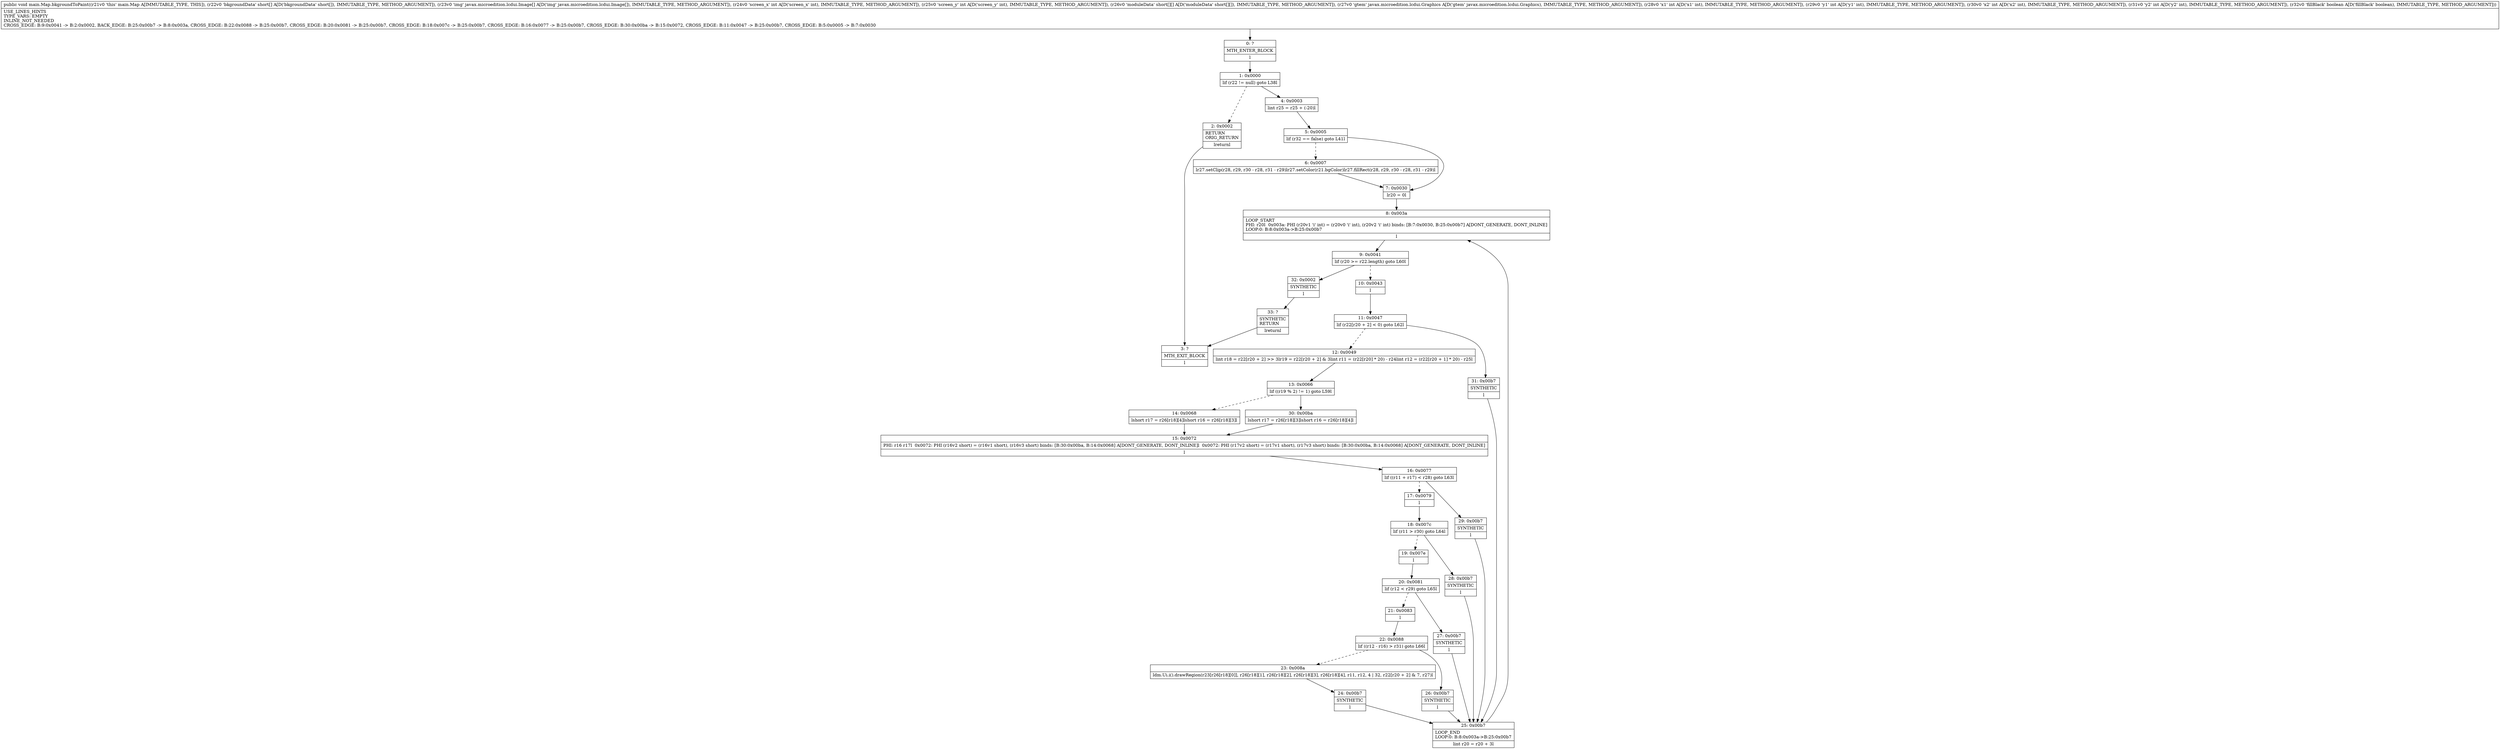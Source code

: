 digraph "CFG formain.Map.bkgroundToPaint([S[Ljavax\/microedition\/lcdui\/Image;II[[SLjavax\/microedition\/lcdui\/Graphics;IIIIZ)V" {
Node_0 [shape=record,label="{0\:\ ?|MTH_ENTER_BLOCK\l|l}"];
Node_1 [shape=record,label="{1\:\ 0x0000|lif (r22 != null) goto L38l}"];
Node_2 [shape=record,label="{2\:\ 0x0002|RETURN\lORIG_RETURN\l|lreturnl}"];
Node_3 [shape=record,label="{3\:\ ?|MTH_EXIT_BLOCK\l|l}"];
Node_4 [shape=record,label="{4\:\ 0x0003|lint r25 = r25 + (\-20)l}"];
Node_5 [shape=record,label="{5\:\ 0x0005|lif (r32 == false) goto L41l}"];
Node_6 [shape=record,label="{6\:\ 0x0007|lr27.setClip(r28, r29, r30 \- r28, r31 \- r29)lr27.setColor(r21.bgColor)lr27.fillRect(r28, r29, r30 \- r28, r31 \- r29)l}"];
Node_7 [shape=record,label="{7\:\ 0x0030|lr20 = 0l}"];
Node_8 [shape=record,label="{8\:\ 0x003a|LOOP_START\lPHI: r20l  0x003a: PHI (r20v1 'i' int) = (r20v0 'i' int), (r20v2 'i' int) binds: [B:7:0x0030, B:25:0x00b7] A[DONT_GENERATE, DONT_INLINE]\lLOOP:0: B:8:0x003a\-\>B:25:0x00b7\l|l}"];
Node_9 [shape=record,label="{9\:\ 0x0041|lif (r20 \>= r22.length) goto L60l}"];
Node_10 [shape=record,label="{10\:\ 0x0043|l}"];
Node_11 [shape=record,label="{11\:\ 0x0047|lif (r22[r20 + 2] \< 0) goto L62l}"];
Node_12 [shape=record,label="{12\:\ 0x0049|lint r18 = r22[r20 + 2] \>\> 3lr19 = r22[r20 + 2] & 3lint r11 = (r22[r20] * 20) \- r24lint r12 = (r22[r20 + 1] * 20) \- r25l}"];
Node_13 [shape=record,label="{13\:\ 0x0066|lif ((r19 % 2) != 1) goto L59l}"];
Node_14 [shape=record,label="{14\:\ 0x0068|lshort r17 = r26[r18][4]lshort r16 = r26[r18][3]l}"];
Node_15 [shape=record,label="{15\:\ 0x0072|PHI: r16 r17l  0x0072: PHI (r16v2 short) = (r16v1 short), (r16v3 short) binds: [B:30:0x00ba, B:14:0x0068] A[DONT_GENERATE, DONT_INLINE]l  0x0072: PHI (r17v2 short) = (r17v1 short), (r17v3 short) binds: [B:30:0x00ba, B:14:0x0068] A[DONT_GENERATE, DONT_INLINE]\l|l}"];
Node_16 [shape=record,label="{16\:\ 0x0077|lif ((r11 + r17) \< r28) goto L63l}"];
Node_17 [shape=record,label="{17\:\ 0x0079|l}"];
Node_18 [shape=record,label="{18\:\ 0x007c|lif (r11 \> r30) goto L64l}"];
Node_19 [shape=record,label="{19\:\ 0x007e|l}"];
Node_20 [shape=record,label="{20\:\ 0x0081|lif (r12 \< r29) goto L65l}"];
Node_21 [shape=record,label="{21\:\ 0x0083|l}"];
Node_22 [shape=record,label="{22\:\ 0x0088|lif ((r12 \- r16) \> r31) goto L66l}"];
Node_23 [shape=record,label="{23\:\ 0x008a|ldm.Ui.i().drawRegion(r23[r26[r18][0]], r26[r18][1], r26[r18][2], r26[r18][3], r26[r18][4], r11, r12, 4 \| 32, r22[r20 + 2] & 7, r27)l}"];
Node_24 [shape=record,label="{24\:\ 0x00b7|SYNTHETIC\l|l}"];
Node_25 [shape=record,label="{25\:\ 0x00b7|LOOP_END\lLOOP:0: B:8:0x003a\-\>B:25:0x00b7\l|lint r20 = r20 + 3l}"];
Node_26 [shape=record,label="{26\:\ 0x00b7|SYNTHETIC\l|l}"];
Node_27 [shape=record,label="{27\:\ 0x00b7|SYNTHETIC\l|l}"];
Node_28 [shape=record,label="{28\:\ 0x00b7|SYNTHETIC\l|l}"];
Node_29 [shape=record,label="{29\:\ 0x00b7|SYNTHETIC\l|l}"];
Node_30 [shape=record,label="{30\:\ 0x00ba|lshort r17 = r26[r18][3]lshort r16 = r26[r18][4]l}"];
Node_31 [shape=record,label="{31\:\ 0x00b7|SYNTHETIC\l|l}"];
Node_32 [shape=record,label="{32\:\ 0x0002|SYNTHETIC\l|l}"];
Node_33 [shape=record,label="{33\:\ ?|SYNTHETIC\lRETURN\l|lreturnl}"];
MethodNode[shape=record,label="{public void main.Map.bkgroundToPaint((r21v0 'this' main.Map A[IMMUTABLE_TYPE, THIS]), (r22v0 'bkgroundData' short[] A[D('bkgroundData' short[]), IMMUTABLE_TYPE, METHOD_ARGUMENT]), (r23v0 'img' javax.microedition.lcdui.Image[] A[D('img' javax.microedition.lcdui.Image[]), IMMUTABLE_TYPE, METHOD_ARGUMENT]), (r24v0 'screen_x' int A[D('screen_x' int), IMMUTABLE_TYPE, METHOD_ARGUMENT]), (r25v0 'screen_y' int A[D('screen_y' int), IMMUTABLE_TYPE, METHOD_ARGUMENT]), (r26v0 'moduleData' short[][] A[D('moduleData' short[][]), IMMUTABLE_TYPE, METHOD_ARGUMENT]), (r27v0 'gtem' javax.microedition.lcdui.Graphics A[D('gtem' javax.microedition.lcdui.Graphics), IMMUTABLE_TYPE, METHOD_ARGUMENT]), (r28v0 'x1' int A[D('x1' int), IMMUTABLE_TYPE, METHOD_ARGUMENT]), (r29v0 'y1' int A[D('y1' int), IMMUTABLE_TYPE, METHOD_ARGUMENT]), (r30v0 'x2' int A[D('x2' int), IMMUTABLE_TYPE, METHOD_ARGUMENT]), (r31v0 'y2' int A[D('y2' int), IMMUTABLE_TYPE, METHOD_ARGUMENT]), (r32v0 'fillBlack' boolean A[D('fillBlack' boolean), IMMUTABLE_TYPE, METHOD_ARGUMENT]))  | USE_LINES_HINTS\lTYPE_VARS: EMPTY\lINLINE_NOT_NEEDED\lCROSS_EDGE: B:9:0x0041 \-\> B:2:0x0002, BACK_EDGE: B:25:0x00b7 \-\> B:8:0x003a, CROSS_EDGE: B:22:0x0088 \-\> B:25:0x00b7, CROSS_EDGE: B:20:0x0081 \-\> B:25:0x00b7, CROSS_EDGE: B:18:0x007c \-\> B:25:0x00b7, CROSS_EDGE: B:16:0x0077 \-\> B:25:0x00b7, CROSS_EDGE: B:30:0x00ba \-\> B:15:0x0072, CROSS_EDGE: B:11:0x0047 \-\> B:25:0x00b7, CROSS_EDGE: B:5:0x0005 \-\> B:7:0x0030\l}"];
MethodNode -> Node_0;
Node_0 -> Node_1;
Node_1 -> Node_2[style=dashed];
Node_1 -> Node_4;
Node_2 -> Node_3;
Node_4 -> Node_5;
Node_5 -> Node_6[style=dashed];
Node_5 -> Node_7;
Node_6 -> Node_7;
Node_7 -> Node_8;
Node_8 -> Node_9;
Node_9 -> Node_10[style=dashed];
Node_9 -> Node_32;
Node_10 -> Node_11;
Node_11 -> Node_12[style=dashed];
Node_11 -> Node_31;
Node_12 -> Node_13;
Node_13 -> Node_14[style=dashed];
Node_13 -> Node_30;
Node_14 -> Node_15;
Node_15 -> Node_16;
Node_16 -> Node_17[style=dashed];
Node_16 -> Node_29;
Node_17 -> Node_18;
Node_18 -> Node_19[style=dashed];
Node_18 -> Node_28;
Node_19 -> Node_20;
Node_20 -> Node_21[style=dashed];
Node_20 -> Node_27;
Node_21 -> Node_22;
Node_22 -> Node_23[style=dashed];
Node_22 -> Node_26;
Node_23 -> Node_24;
Node_24 -> Node_25;
Node_25 -> Node_8;
Node_26 -> Node_25;
Node_27 -> Node_25;
Node_28 -> Node_25;
Node_29 -> Node_25;
Node_30 -> Node_15;
Node_31 -> Node_25;
Node_32 -> Node_33;
Node_33 -> Node_3;
}

